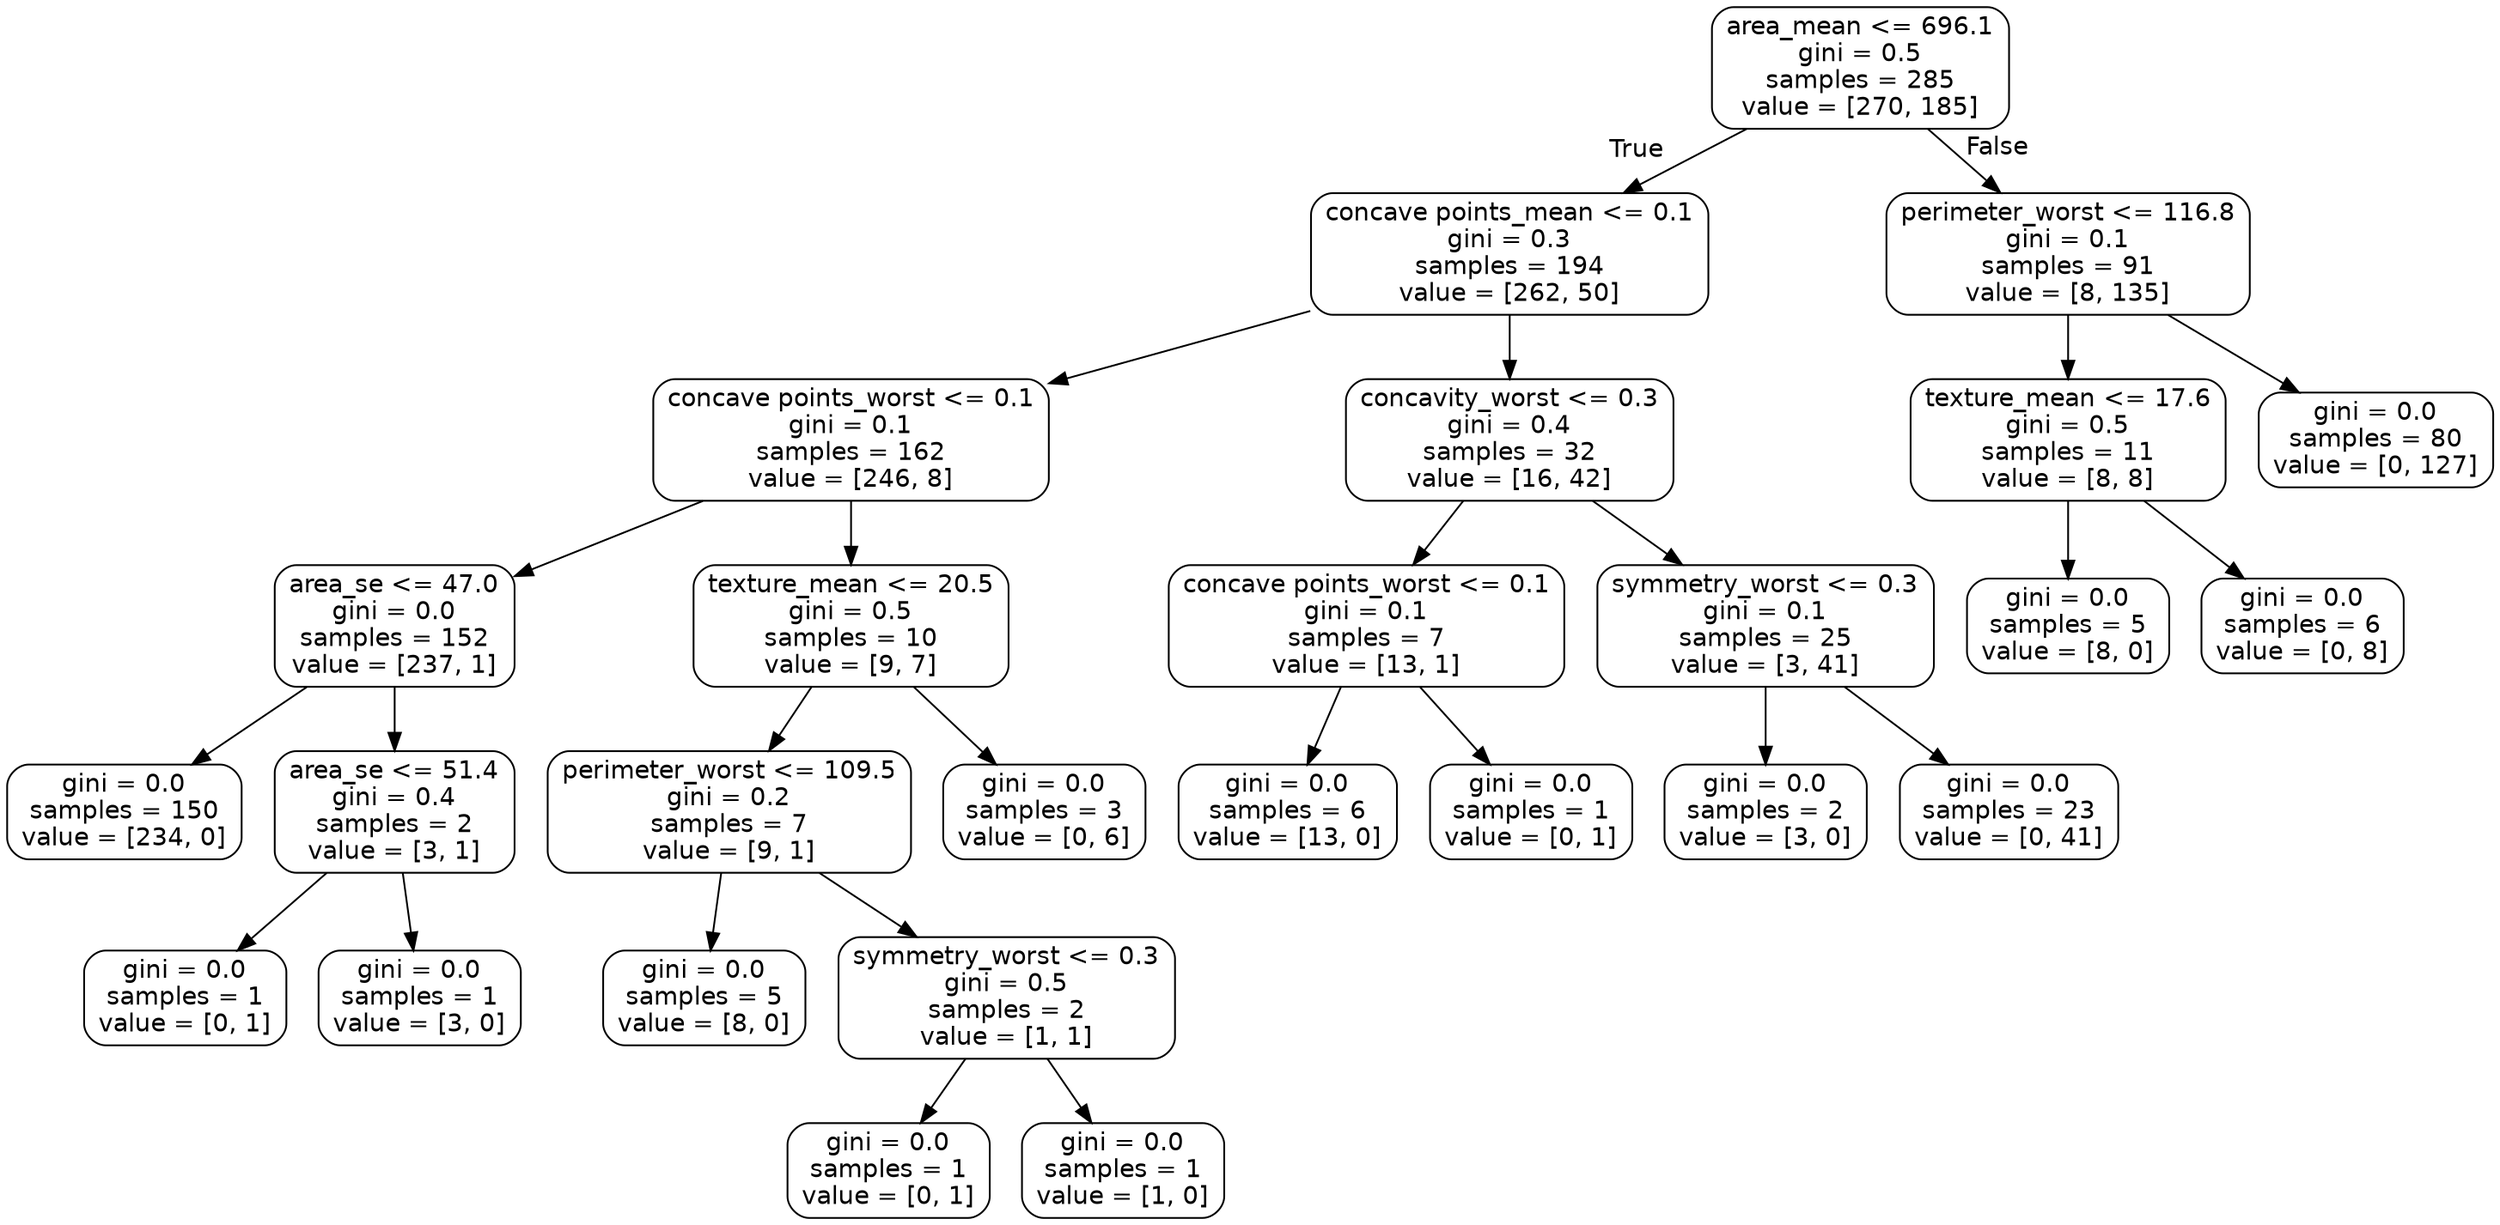 digraph Tree {
node [shape=box, style="rounded", color="black", fontname=helvetica] ;
edge [fontname=helvetica] ;
0 [label="area_mean <= 696.1\ngini = 0.5\nsamples = 285\nvalue = [270, 185]"] ;
1 [label="concave points_mean <= 0.1\ngini = 0.3\nsamples = 194\nvalue = [262, 50]"] ;
0 -> 1 [labeldistance=2.5, labelangle=45, headlabel="True"] ;
2 [label="concave points_worst <= 0.1\ngini = 0.1\nsamples = 162\nvalue = [246, 8]"] ;
1 -> 2 ;
3 [label="area_se <= 47.0\ngini = 0.0\nsamples = 152\nvalue = [237, 1]"] ;
2 -> 3 ;
4 [label="gini = 0.0\nsamples = 150\nvalue = [234, 0]"] ;
3 -> 4 ;
5 [label="area_se <= 51.4\ngini = 0.4\nsamples = 2\nvalue = [3, 1]"] ;
3 -> 5 ;
6 [label="gini = 0.0\nsamples = 1\nvalue = [0, 1]"] ;
5 -> 6 ;
7 [label="gini = 0.0\nsamples = 1\nvalue = [3, 0]"] ;
5 -> 7 ;
8 [label="texture_mean <= 20.5\ngini = 0.5\nsamples = 10\nvalue = [9, 7]"] ;
2 -> 8 ;
9 [label="perimeter_worst <= 109.5\ngini = 0.2\nsamples = 7\nvalue = [9, 1]"] ;
8 -> 9 ;
10 [label="gini = 0.0\nsamples = 5\nvalue = [8, 0]"] ;
9 -> 10 ;
11 [label="symmetry_worst <= 0.3\ngini = 0.5\nsamples = 2\nvalue = [1, 1]"] ;
9 -> 11 ;
12 [label="gini = 0.0\nsamples = 1\nvalue = [0, 1]"] ;
11 -> 12 ;
13 [label="gini = 0.0\nsamples = 1\nvalue = [1, 0]"] ;
11 -> 13 ;
14 [label="gini = 0.0\nsamples = 3\nvalue = [0, 6]"] ;
8 -> 14 ;
15 [label="concavity_worst <= 0.3\ngini = 0.4\nsamples = 32\nvalue = [16, 42]"] ;
1 -> 15 ;
16 [label="concave points_worst <= 0.1\ngini = 0.1\nsamples = 7\nvalue = [13, 1]"] ;
15 -> 16 ;
17 [label="gini = 0.0\nsamples = 6\nvalue = [13, 0]"] ;
16 -> 17 ;
18 [label="gini = 0.0\nsamples = 1\nvalue = [0, 1]"] ;
16 -> 18 ;
19 [label="symmetry_worst <= 0.3\ngini = 0.1\nsamples = 25\nvalue = [3, 41]"] ;
15 -> 19 ;
20 [label="gini = 0.0\nsamples = 2\nvalue = [3, 0]"] ;
19 -> 20 ;
21 [label="gini = 0.0\nsamples = 23\nvalue = [0, 41]"] ;
19 -> 21 ;
22 [label="perimeter_worst <= 116.8\ngini = 0.1\nsamples = 91\nvalue = [8, 135]"] ;
0 -> 22 [labeldistance=2.5, labelangle=-45, headlabel="False"] ;
23 [label="texture_mean <= 17.6\ngini = 0.5\nsamples = 11\nvalue = [8, 8]"] ;
22 -> 23 ;
24 [label="gini = 0.0\nsamples = 5\nvalue = [8, 0]"] ;
23 -> 24 ;
25 [label="gini = 0.0\nsamples = 6\nvalue = [0, 8]"] ;
23 -> 25 ;
26 [label="gini = 0.0\nsamples = 80\nvalue = [0, 127]"] ;
22 -> 26 ;
}